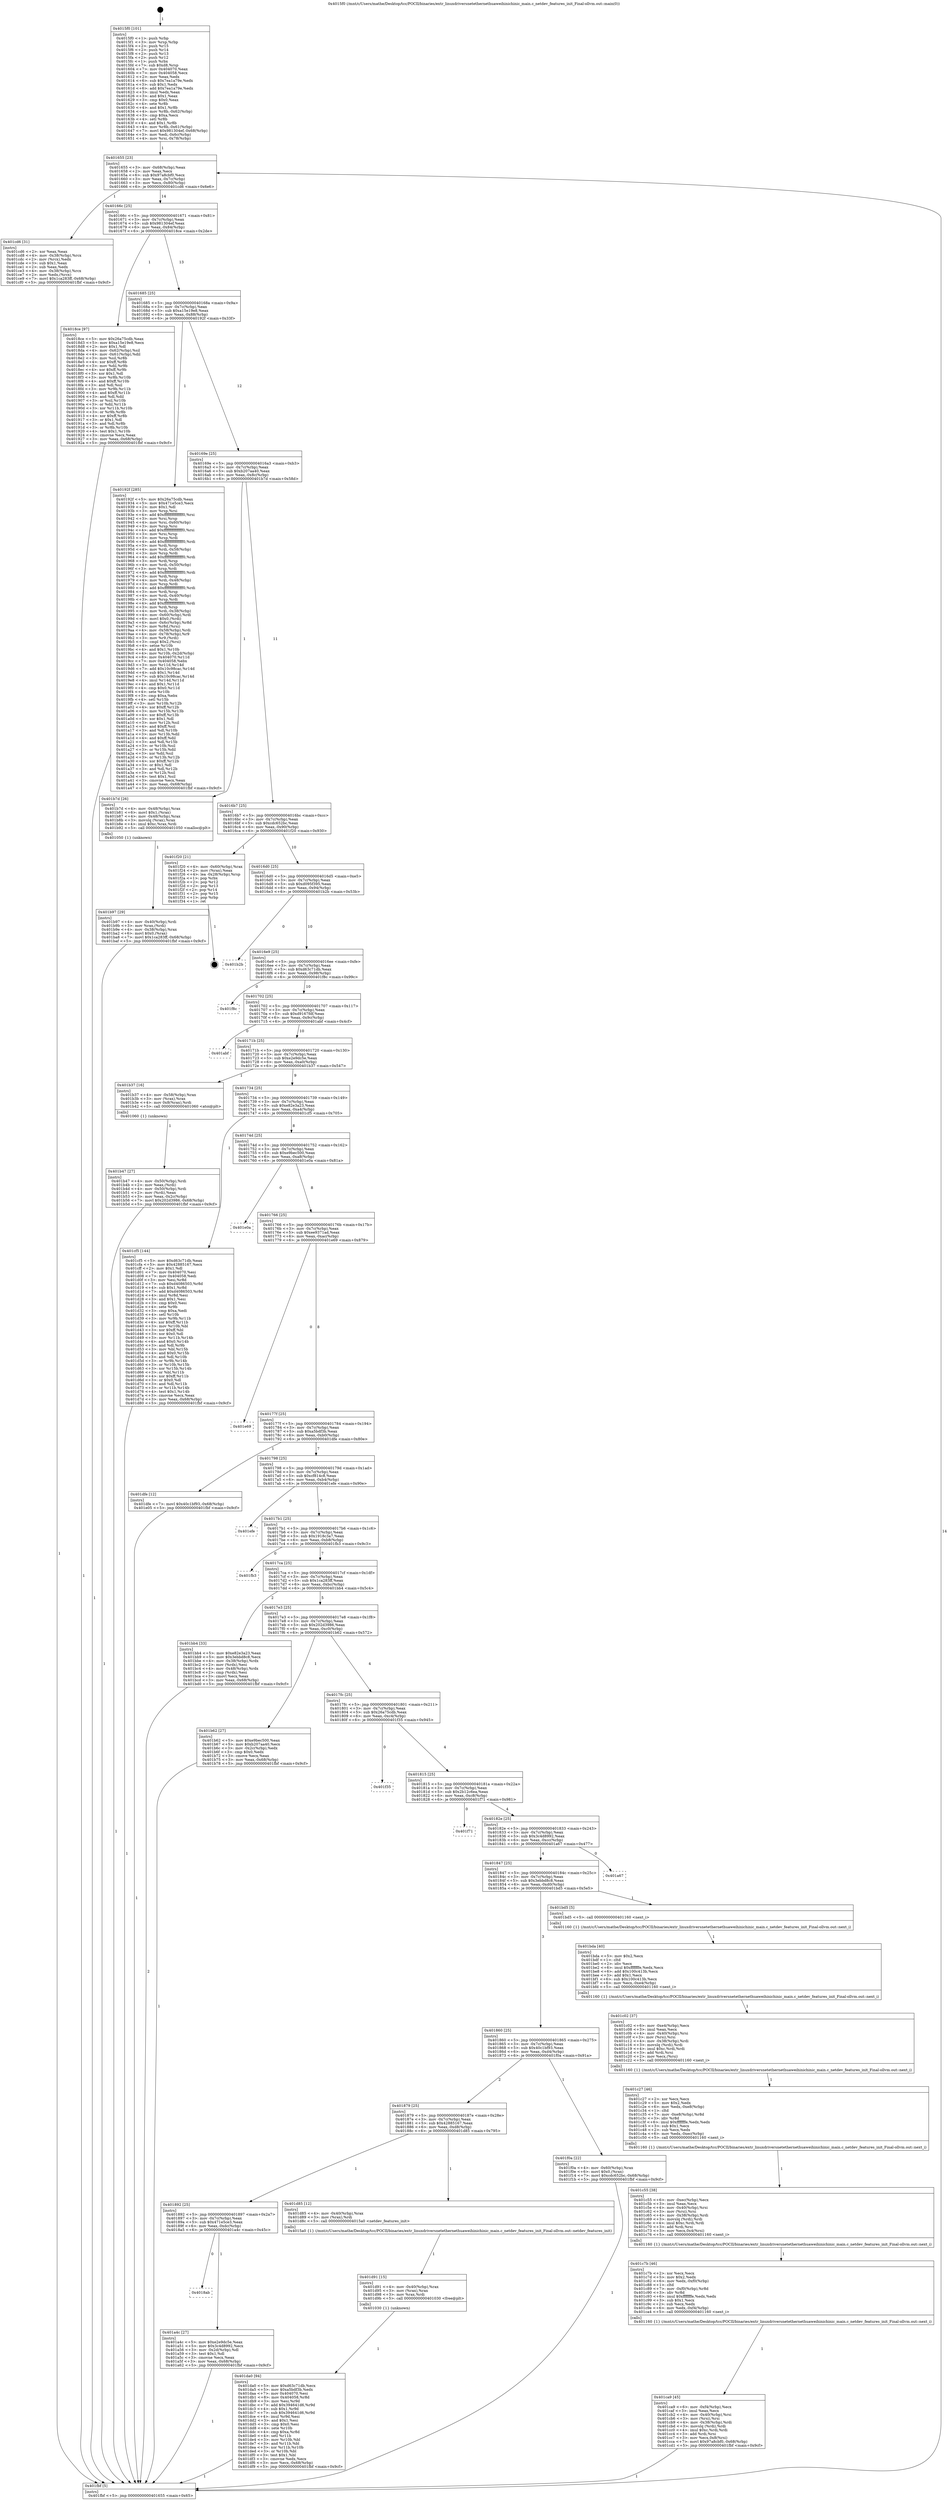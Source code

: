 digraph "0x4015f0" {
  label = "0x4015f0 (/mnt/c/Users/mathe/Desktop/tcc/POCII/binaries/extr_linuxdriversnetethernethuaweihinichinic_main.c_netdev_features_init_Final-ollvm.out::main(0))"
  labelloc = "t"
  node[shape=record]

  Entry [label="",width=0.3,height=0.3,shape=circle,fillcolor=black,style=filled]
  "0x401655" [label="{
     0x401655 [23]\l
     | [instrs]\l
     &nbsp;&nbsp;0x401655 \<+3\>: mov -0x68(%rbp),%eax\l
     &nbsp;&nbsp;0x401658 \<+2\>: mov %eax,%ecx\l
     &nbsp;&nbsp;0x40165a \<+6\>: sub $0x97a8cbf0,%ecx\l
     &nbsp;&nbsp;0x401660 \<+3\>: mov %eax,-0x7c(%rbp)\l
     &nbsp;&nbsp;0x401663 \<+3\>: mov %ecx,-0x80(%rbp)\l
     &nbsp;&nbsp;0x401666 \<+6\>: je 0000000000401cd6 \<main+0x6e6\>\l
  }"]
  "0x401cd6" [label="{
     0x401cd6 [31]\l
     | [instrs]\l
     &nbsp;&nbsp;0x401cd6 \<+2\>: xor %eax,%eax\l
     &nbsp;&nbsp;0x401cd8 \<+4\>: mov -0x38(%rbp),%rcx\l
     &nbsp;&nbsp;0x401cdc \<+2\>: mov (%rcx),%edx\l
     &nbsp;&nbsp;0x401cde \<+3\>: sub $0x1,%eax\l
     &nbsp;&nbsp;0x401ce1 \<+2\>: sub %eax,%edx\l
     &nbsp;&nbsp;0x401ce3 \<+4\>: mov -0x38(%rbp),%rcx\l
     &nbsp;&nbsp;0x401ce7 \<+2\>: mov %edx,(%rcx)\l
     &nbsp;&nbsp;0x401ce9 \<+7\>: movl $0x1ca283ff,-0x68(%rbp)\l
     &nbsp;&nbsp;0x401cf0 \<+5\>: jmp 0000000000401fbf \<main+0x9cf\>\l
  }"]
  "0x40166c" [label="{
     0x40166c [25]\l
     | [instrs]\l
     &nbsp;&nbsp;0x40166c \<+5\>: jmp 0000000000401671 \<main+0x81\>\l
     &nbsp;&nbsp;0x401671 \<+3\>: mov -0x7c(%rbp),%eax\l
     &nbsp;&nbsp;0x401674 \<+5\>: sub $0x981304ef,%eax\l
     &nbsp;&nbsp;0x401679 \<+6\>: mov %eax,-0x84(%rbp)\l
     &nbsp;&nbsp;0x40167f \<+6\>: je 00000000004018ce \<main+0x2de\>\l
  }"]
  Exit [label="",width=0.3,height=0.3,shape=circle,fillcolor=black,style=filled,peripheries=2]
  "0x4018ce" [label="{
     0x4018ce [97]\l
     | [instrs]\l
     &nbsp;&nbsp;0x4018ce \<+5\>: mov $0x26a75cdb,%eax\l
     &nbsp;&nbsp;0x4018d3 \<+5\>: mov $0xa15e19e8,%ecx\l
     &nbsp;&nbsp;0x4018d8 \<+2\>: mov $0x1,%dl\l
     &nbsp;&nbsp;0x4018da \<+4\>: mov -0x62(%rbp),%sil\l
     &nbsp;&nbsp;0x4018de \<+4\>: mov -0x61(%rbp),%dil\l
     &nbsp;&nbsp;0x4018e2 \<+3\>: mov %sil,%r8b\l
     &nbsp;&nbsp;0x4018e5 \<+4\>: xor $0xff,%r8b\l
     &nbsp;&nbsp;0x4018e9 \<+3\>: mov %dil,%r9b\l
     &nbsp;&nbsp;0x4018ec \<+4\>: xor $0xff,%r9b\l
     &nbsp;&nbsp;0x4018f0 \<+3\>: xor $0x1,%dl\l
     &nbsp;&nbsp;0x4018f3 \<+3\>: mov %r8b,%r10b\l
     &nbsp;&nbsp;0x4018f6 \<+4\>: and $0xff,%r10b\l
     &nbsp;&nbsp;0x4018fa \<+3\>: and %dl,%sil\l
     &nbsp;&nbsp;0x4018fd \<+3\>: mov %r9b,%r11b\l
     &nbsp;&nbsp;0x401900 \<+4\>: and $0xff,%r11b\l
     &nbsp;&nbsp;0x401904 \<+3\>: and %dl,%dil\l
     &nbsp;&nbsp;0x401907 \<+3\>: or %sil,%r10b\l
     &nbsp;&nbsp;0x40190a \<+3\>: or %dil,%r11b\l
     &nbsp;&nbsp;0x40190d \<+3\>: xor %r11b,%r10b\l
     &nbsp;&nbsp;0x401910 \<+3\>: or %r9b,%r8b\l
     &nbsp;&nbsp;0x401913 \<+4\>: xor $0xff,%r8b\l
     &nbsp;&nbsp;0x401917 \<+3\>: or $0x1,%dl\l
     &nbsp;&nbsp;0x40191a \<+3\>: and %dl,%r8b\l
     &nbsp;&nbsp;0x40191d \<+3\>: or %r8b,%r10b\l
     &nbsp;&nbsp;0x401920 \<+4\>: test $0x1,%r10b\l
     &nbsp;&nbsp;0x401924 \<+3\>: cmovne %ecx,%eax\l
     &nbsp;&nbsp;0x401927 \<+3\>: mov %eax,-0x68(%rbp)\l
     &nbsp;&nbsp;0x40192a \<+5\>: jmp 0000000000401fbf \<main+0x9cf\>\l
  }"]
  "0x401685" [label="{
     0x401685 [25]\l
     | [instrs]\l
     &nbsp;&nbsp;0x401685 \<+5\>: jmp 000000000040168a \<main+0x9a\>\l
     &nbsp;&nbsp;0x40168a \<+3\>: mov -0x7c(%rbp),%eax\l
     &nbsp;&nbsp;0x40168d \<+5\>: sub $0xa15e19e8,%eax\l
     &nbsp;&nbsp;0x401692 \<+6\>: mov %eax,-0x88(%rbp)\l
     &nbsp;&nbsp;0x401698 \<+6\>: je 000000000040192f \<main+0x33f\>\l
  }"]
  "0x401fbf" [label="{
     0x401fbf [5]\l
     | [instrs]\l
     &nbsp;&nbsp;0x401fbf \<+5\>: jmp 0000000000401655 \<main+0x65\>\l
  }"]
  "0x4015f0" [label="{
     0x4015f0 [101]\l
     | [instrs]\l
     &nbsp;&nbsp;0x4015f0 \<+1\>: push %rbp\l
     &nbsp;&nbsp;0x4015f1 \<+3\>: mov %rsp,%rbp\l
     &nbsp;&nbsp;0x4015f4 \<+2\>: push %r15\l
     &nbsp;&nbsp;0x4015f6 \<+2\>: push %r14\l
     &nbsp;&nbsp;0x4015f8 \<+2\>: push %r13\l
     &nbsp;&nbsp;0x4015fa \<+2\>: push %r12\l
     &nbsp;&nbsp;0x4015fc \<+1\>: push %rbx\l
     &nbsp;&nbsp;0x4015fd \<+7\>: sub $0xd8,%rsp\l
     &nbsp;&nbsp;0x401604 \<+7\>: mov 0x404070,%eax\l
     &nbsp;&nbsp;0x40160b \<+7\>: mov 0x404058,%ecx\l
     &nbsp;&nbsp;0x401612 \<+2\>: mov %eax,%edx\l
     &nbsp;&nbsp;0x401614 \<+6\>: sub $0x7ea1a79e,%edx\l
     &nbsp;&nbsp;0x40161a \<+3\>: sub $0x1,%edx\l
     &nbsp;&nbsp;0x40161d \<+6\>: add $0x7ea1a79e,%edx\l
     &nbsp;&nbsp;0x401623 \<+3\>: imul %edx,%eax\l
     &nbsp;&nbsp;0x401626 \<+3\>: and $0x1,%eax\l
     &nbsp;&nbsp;0x401629 \<+3\>: cmp $0x0,%eax\l
     &nbsp;&nbsp;0x40162c \<+4\>: sete %r8b\l
     &nbsp;&nbsp;0x401630 \<+4\>: and $0x1,%r8b\l
     &nbsp;&nbsp;0x401634 \<+4\>: mov %r8b,-0x62(%rbp)\l
     &nbsp;&nbsp;0x401638 \<+3\>: cmp $0xa,%ecx\l
     &nbsp;&nbsp;0x40163b \<+4\>: setl %r8b\l
     &nbsp;&nbsp;0x40163f \<+4\>: and $0x1,%r8b\l
     &nbsp;&nbsp;0x401643 \<+4\>: mov %r8b,-0x61(%rbp)\l
     &nbsp;&nbsp;0x401647 \<+7\>: movl $0x981304ef,-0x68(%rbp)\l
     &nbsp;&nbsp;0x40164e \<+3\>: mov %edi,-0x6c(%rbp)\l
     &nbsp;&nbsp;0x401651 \<+4\>: mov %rsi,-0x78(%rbp)\l
  }"]
  "0x401da0" [label="{
     0x401da0 [94]\l
     | [instrs]\l
     &nbsp;&nbsp;0x401da0 \<+5\>: mov $0xd63c71db,%ecx\l
     &nbsp;&nbsp;0x401da5 \<+5\>: mov $0xa5bdf3b,%edx\l
     &nbsp;&nbsp;0x401daa \<+7\>: mov 0x404070,%esi\l
     &nbsp;&nbsp;0x401db1 \<+8\>: mov 0x404058,%r8d\l
     &nbsp;&nbsp;0x401db9 \<+3\>: mov %esi,%r9d\l
     &nbsp;&nbsp;0x401dbc \<+7\>: add $0x394641d6,%r9d\l
     &nbsp;&nbsp;0x401dc3 \<+4\>: sub $0x1,%r9d\l
     &nbsp;&nbsp;0x401dc7 \<+7\>: sub $0x394641d6,%r9d\l
     &nbsp;&nbsp;0x401dce \<+4\>: imul %r9d,%esi\l
     &nbsp;&nbsp;0x401dd2 \<+3\>: and $0x1,%esi\l
     &nbsp;&nbsp;0x401dd5 \<+3\>: cmp $0x0,%esi\l
     &nbsp;&nbsp;0x401dd8 \<+4\>: sete %r10b\l
     &nbsp;&nbsp;0x401ddc \<+4\>: cmp $0xa,%r8d\l
     &nbsp;&nbsp;0x401de0 \<+4\>: setl %r11b\l
     &nbsp;&nbsp;0x401de4 \<+3\>: mov %r10b,%bl\l
     &nbsp;&nbsp;0x401de7 \<+3\>: and %r11b,%bl\l
     &nbsp;&nbsp;0x401dea \<+3\>: xor %r11b,%r10b\l
     &nbsp;&nbsp;0x401ded \<+3\>: or %r10b,%bl\l
     &nbsp;&nbsp;0x401df0 \<+3\>: test $0x1,%bl\l
     &nbsp;&nbsp;0x401df3 \<+3\>: cmovne %edx,%ecx\l
     &nbsp;&nbsp;0x401df6 \<+3\>: mov %ecx,-0x68(%rbp)\l
     &nbsp;&nbsp;0x401df9 \<+5\>: jmp 0000000000401fbf \<main+0x9cf\>\l
  }"]
  "0x40192f" [label="{
     0x40192f [285]\l
     | [instrs]\l
     &nbsp;&nbsp;0x40192f \<+5\>: mov $0x26a75cdb,%eax\l
     &nbsp;&nbsp;0x401934 \<+5\>: mov $0x471e5ce3,%ecx\l
     &nbsp;&nbsp;0x401939 \<+2\>: mov $0x1,%dl\l
     &nbsp;&nbsp;0x40193b \<+3\>: mov %rsp,%rsi\l
     &nbsp;&nbsp;0x40193e \<+4\>: add $0xfffffffffffffff0,%rsi\l
     &nbsp;&nbsp;0x401942 \<+3\>: mov %rsi,%rsp\l
     &nbsp;&nbsp;0x401945 \<+4\>: mov %rsi,-0x60(%rbp)\l
     &nbsp;&nbsp;0x401949 \<+3\>: mov %rsp,%rsi\l
     &nbsp;&nbsp;0x40194c \<+4\>: add $0xfffffffffffffff0,%rsi\l
     &nbsp;&nbsp;0x401950 \<+3\>: mov %rsi,%rsp\l
     &nbsp;&nbsp;0x401953 \<+3\>: mov %rsp,%rdi\l
     &nbsp;&nbsp;0x401956 \<+4\>: add $0xfffffffffffffff0,%rdi\l
     &nbsp;&nbsp;0x40195a \<+3\>: mov %rdi,%rsp\l
     &nbsp;&nbsp;0x40195d \<+4\>: mov %rdi,-0x58(%rbp)\l
     &nbsp;&nbsp;0x401961 \<+3\>: mov %rsp,%rdi\l
     &nbsp;&nbsp;0x401964 \<+4\>: add $0xfffffffffffffff0,%rdi\l
     &nbsp;&nbsp;0x401968 \<+3\>: mov %rdi,%rsp\l
     &nbsp;&nbsp;0x40196b \<+4\>: mov %rdi,-0x50(%rbp)\l
     &nbsp;&nbsp;0x40196f \<+3\>: mov %rsp,%rdi\l
     &nbsp;&nbsp;0x401972 \<+4\>: add $0xfffffffffffffff0,%rdi\l
     &nbsp;&nbsp;0x401976 \<+3\>: mov %rdi,%rsp\l
     &nbsp;&nbsp;0x401979 \<+4\>: mov %rdi,-0x48(%rbp)\l
     &nbsp;&nbsp;0x40197d \<+3\>: mov %rsp,%rdi\l
     &nbsp;&nbsp;0x401980 \<+4\>: add $0xfffffffffffffff0,%rdi\l
     &nbsp;&nbsp;0x401984 \<+3\>: mov %rdi,%rsp\l
     &nbsp;&nbsp;0x401987 \<+4\>: mov %rdi,-0x40(%rbp)\l
     &nbsp;&nbsp;0x40198b \<+3\>: mov %rsp,%rdi\l
     &nbsp;&nbsp;0x40198e \<+4\>: add $0xfffffffffffffff0,%rdi\l
     &nbsp;&nbsp;0x401992 \<+3\>: mov %rdi,%rsp\l
     &nbsp;&nbsp;0x401995 \<+4\>: mov %rdi,-0x38(%rbp)\l
     &nbsp;&nbsp;0x401999 \<+4\>: mov -0x60(%rbp),%rdi\l
     &nbsp;&nbsp;0x40199d \<+6\>: movl $0x0,(%rdi)\l
     &nbsp;&nbsp;0x4019a3 \<+4\>: mov -0x6c(%rbp),%r8d\l
     &nbsp;&nbsp;0x4019a7 \<+3\>: mov %r8d,(%rsi)\l
     &nbsp;&nbsp;0x4019aa \<+4\>: mov -0x58(%rbp),%rdi\l
     &nbsp;&nbsp;0x4019ae \<+4\>: mov -0x78(%rbp),%r9\l
     &nbsp;&nbsp;0x4019b2 \<+3\>: mov %r9,(%rdi)\l
     &nbsp;&nbsp;0x4019b5 \<+3\>: cmpl $0x2,(%rsi)\l
     &nbsp;&nbsp;0x4019b8 \<+4\>: setne %r10b\l
     &nbsp;&nbsp;0x4019bc \<+4\>: and $0x1,%r10b\l
     &nbsp;&nbsp;0x4019c0 \<+4\>: mov %r10b,-0x2d(%rbp)\l
     &nbsp;&nbsp;0x4019c4 \<+8\>: mov 0x404070,%r11d\l
     &nbsp;&nbsp;0x4019cc \<+7\>: mov 0x404058,%ebx\l
     &nbsp;&nbsp;0x4019d3 \<+3\>: mov %r11d,%r14d\l
     &nbsp;&nbsp;0x4019d6 \<+7\>: add $0x10c98cac,%r14d\l
     &nbsp;&nbsp;0x4019dd \<+4\>: sub $0x1,%r14d\l
     &nbsp;&nbsp;0x4019e1 \<+7\>: sub $0x10c98cac,%r14d\l
     &nbsp;&nbsp;0x4019e8 \<+4\>: imul %r14d,%r11d\l
     &nbsp;&nbsp;0x4019ec \<+4\>: and $0x1,%r11d\l
     &nbsp;&nbsp;0x4019f0 \<+4\>: cmp $0x0,%r11d\l
     &nbsp;&nbsp;0x4019f4 \<+4\>: sete %r10b\l
     &nbsp;&nbsp;0x4019f8 \<+3\>: cmp $0xa,%ebx\l
     &nbsp;&nbsp;0x4019fb \<+4\>: setl %r15b\l
     &nbsp;&nbsp;0x4019ff \<+3\>: mov %r10b,%r12b\l
     &nbsp;&nbsp;0x401a02 \<+4\>: xor $0xff,%r12b\l
     &nbsp;&nbsp;0x401a06 \<+3\>: mov %r15b,%r13b\l
     &nbsp;&nbsp;0x401a09 \<+4\>: xor $0xff,%r13b\l
     &nbsp;&nbsp;0x401a0d \<+3\>: xor $0x1,%dl\l
     &nbsp;&nbsp;0x401a10 \<+3\>: mov %r12b,%sil\l
     &nbsp;&nbsp;0x401a13 \<+4\>: and $0xff,%sil\l
     &nbsp;&nbsp;0x401a17 \<+3\>: and %dl,%r10b\l
     &nbsp;&nbsp;0x401a1a \<+3\>: mov %r13b,%dil\l
     &nbsp;&nbsp;0x401a1d \<+4\>: and $0xff,%dil\l
     &nbsp;&nbsp;0x401a21 \<+3\>: and %dl,%r15b\l
     &nbsp;&nbsp;0x401a24 \<+3\>: or %r10b,%sil\l
     &nbsp;&nbsp;0x401a27 \<+3\>: or %r15b,%dil\l
     &nbsp;&nbsp;0x401a2a \<+3\>: xor %dil,%sil\l
     &nbsp;&nbsp;0x401a2d \<+3\>: or %r13b,%r12b\l
     &nbsp;&nbsp;0x401a30 \<+4\>: xor $0xff,%r12b\l
     &nbsp;&nbsp;0x401a34 \<+3\>: or $0x1,%dl\l
     &nbsp;&nbsp;0x401a37 \<+3\>: and %dl,%r12b\l
     &nbsp;&nbsp;0x401a3a \<+3\>: or %r12b,%sil\l
     &nbsp;&nbsp;0x401a3d \<+4\>: test $0x1,%sil\l
     &nbsp;&nbsp;0x401a41 \<+3\>: cmovne %ecx,%eax\l
     &nbsp;&nbsp;0x401a44 \<+3\>: mov %eax,-0x68(%rbp)\l
     &nbsp;&nbsp;0x401a47 \<+5\>: jmp 0000000000401fbf \<main+0x9cf\>\l
  }"]
  "0x40169e" [label="{
     0x40169e [25]\l
     | [instrs]\l
     &nbsp;&nbsp;0x40169e \<+5\>: jmp 00000000004016a3 \<main+0xb3\>\l
     &nbsp;&nbsp;0x4016a3 \<+3\>: mov -0x7c(%rbp),%eax\l
     &nbsp;&nbsp;0x4016a6 \<+5\>: sub $0xb207aa40,%eax\l
     &nbsp;&nbsp;0x4016ab \<+6\>: mov %eax,-0x8c(%rbp)\l
     &nbsp;&nbsp;0x4016b1 \<+6\>: je 0000000000401b7d \<main+0x58d\>\l
  }"]
  "0x401d91" [label="{
     0x401d91 [15]\l
     | [instrs]\l
     &nbsp;&nbsp;0x401d91 \<+4\>: mov -0x40(%rbp),%rax\l
     &nbsp;&nbsp;0x401d95 \<+3\>: mov (%rax),%rax\l
     &nbsp;&nbsp;0x401d98 \<+3\>: mov %rax,%rdi\l
     &nbsp;&nbsp;0x401d9b \<+5\>: call 0000000000401030 \<free@plt\>\l
     | [calls]\l
     &nbsp;&nbsp;0x401030 \{1\} (unknown)\l
  }"]
  "0x401ca9" [label="{
     0x401ca9 [45]\l
     | [instrs]\l
     &nbsp;&nbsp;0x401ca9 \<+6\>: mov -0xf4(%rbp),%ecx\l
     &nbsp;&nbsp;0x401caf \<+3\>: imul %eax,%ecx\l
     &nbsp;&nbsp;0x401cb2 \<+4\>: mov -0x40(%rbp),%rsi\l
     &nbsp;&nbsp;0x401cb6 \<+3\>: mov (%rsi),%rsi\l
     &nbsp;&nbsp;0x401cb9 \<+4\>: mov -0x38(%rbp),%rdi\l
     &nbsp;&nbsp;0x401cbd \<+3\>: movslq (%rdi),%rdi\l
     &nbsp;&nbsp;0x401cc0 \<+4\>: imul $0xc,%rdi,%rdi\l
     &nbsp;&nbsp;0x401cc4 \<+3\>: add %rdi,%rsi\l
     &nbsp;&nbsp;0x401cc7 \<+3\>: mov %ecx,0x8(%rsi)\l
     &nbsp;&nbsp;0x401cca \<+7\>: movl $0x97a8cbf0,-0x68(%rbp)\l
     &nbsp;&nbsp;0x401cd1 \<+5\>: jmp 0000000000401fbf \<main+0x9cf\>\l
  }"]
  "0x401b7d" [label="{
     0x401b7d [26]\l
     | [instrs]\l
     &nbsp;&nbsp;0x401b7d \<+4\>: mov -0x48(%rbp),%rax\l
     &nbsp;&nbsp;0x401b81 \<+6\>: movl $0x1,(%rax)\l
     &nbsp;&nbsp;0x401b87 \<+4\>: mov -0x48(%rbp),%rax\l
     &nbsp;&nbsp;0x401b8b \<+3\>: movslq (%rax),%rax\l
     &nbsp;&nbsp;0x401b8e \<+4\>: imul $0xc,%rax,%rdi\l
     &nbsp;&nbsp;0x401b92 \<+5\>: call 0000000000401050 \<malloc@plt\>\l
     | [calls]\l
     &nbsp;&nbsp;0x401050 \{1\} (unknown)\l
  }"]
  "0x4016b7" [label="{
     0x4016b7 [25]\l
     | [instrs]\l
     &nbsp;&nbsp;0x4016b7 \<+5\>: jmp 00000000004016bc \<main+0xcc\>\l
     &nbsp;&nbsp;0x4016bc \<+3\>: mov -0x7c(%rbp),%eax\l
     &nbsp;&nbsp;0x4016bf \<+5\>: sub $0xcdc652bc,%eax\l
     &nbsp;&nbsp;0x4016c4 \<+6\>: mov %eax,-0x90(%rbp)\l
     &nbsp;&nbsp;0x4016ca \<+6\>: je 0000000000401f20 \<main+0x930\>\l
  }"]
  "0x401c7b" [label="{
     0x401c7b [46]\l
     | [instrs]\l
     &nbsp;&nbsp;0x401c7b \<+2\>: xor %ecx,%ecx\l
     &nbsp;&nbsp;0x401c7d \<+5\>: mov $0x2,%edx\l
     &nbsp;&nbsp;0x401c82 \<+6\>: mov %edx,-0xf0(%rbp)\l
     &nbsp;&nbsp;0x401c88 \<+1\>: cltd\l
     &nbsp;&nbsp;0x401c89 \<+7\>: mov -0xf0(%rbp),%r8d\l
     &nbsp;&nbsp;0x401c90 \<+3\>: idiv %r8d\l
     &nbsp;&nbsp;0x401c93 \<+6\>: imul $0xfffffffe,%edx,%edx\l
     &nbsp;&nbsp;0x401c99 \<+3\>: sub $0x1,%ecx\l
     &nbsp;&nbsp;0x401c9c \<+2\>: sub %ecx,%edx\l
     &nbsp;&nbsp;0x401c9e \<+6\>: mov %edx,-0xf4(%rbp)\l
     &nbsp;&nbsp;0x401ca4 \<+5\>: call 0000000000401160 \<next_i\>\l
     | [calls]\l
     &nbsp;&nbsp;0x401160 \{1\} (/mnt/c/Users/mathe/Desktop/tcc/POCII/binaries/extr_linuxdriversnetethernethuaweihinichinic_main.c_netdev_features_init_Final-ollvm.out::next_i)\l
  }"]
  "0x401f20" [label="{
     0x401f20 [21]\l
     | [instrs]\l
     &nbsp;&nbsp;0x401f20 \<+4\>: mov -0x60(%rbp),%rax\l
     &nbsp;&nbsp;0x401f24 \<+2\>: mov (%rax),%eax\l
     &nbsp;&nbsp;0x401f26 \<+4\>: lea -0x28(%rbp),%rsp\l
     &nbsp;&nbsp;0x401f2a \<+1\>: pop %rbx\l
     &nbsp;&nbsp;0x401f2b \<+2\>: pop %r12\l
     &nbsp;&nbsp;0x401f2d \<+2\>: pop %r13\l
     &nbsp;&nbsp;0x401f2f \<+2\>: pop %r14\l
     &nbsp;&nbsp;0x401f31 \<+2\>: pop %r15\l
     &nbsp;&nbsp;0x401f33 \<+1\>: pop %rbp\l
     &nbsp;&nbsp;0x401f34 \<+1\>: ret\l
  }"]
  "0x4016d0" [label="{
     0x4016d0 [25]\l
     | [instrs]\l
     &nbsp;&nbsp;0x4016d0 \<+5\>: jmp 00000000004016d5 \<main+0xe5\>\l
     &nbsp;&nbsp;0x4016d5 \<+3\>: mov -0x7c(%rbp),%eax\l
     &nbsp;&nbsp;0x4016d8 \<+5\>: sub $0xd095f395,%eax\l
     &nbsp;&nbsp;0x4016dd \<+6\>: mov %eax,-0x94(%rbp)\l
     &nbsp;&nbsp;0x4016e3 \<+6\>: je 0000000000401b2b \<main+0x53b\>\l
  }"]
  "0x401c55" [label="{
     0x401c55 [38]\l
     | [instrs]\l
     &nbsp;&nbsp;0x401c55 \<+6\>: mov -0xec(%rbp),%ecx\l
     &nbsp;&nbsp;0x401c5b \<+3\>: imul %eax,%ecx\l
     &nbsp;&nbsp;0x401c5e \<+4\>: mov -0x40(%rbp),%rsi\l
     &nbsp;&nbsp;0x401c62 \<+3\>: mov (%rsi),%rsi\l
     &nbsp;&nbsp;0x401c65 \<+4\>: mov -0x38(%rbp),%rdi\l
     &nbsp;&nbsp;0x401c69 \<+3\>: movslq (%rdi),%rdi\l
     &nbsp;&nbsp;0x401c6c \<+4\>: imul $0xc,%rdi,%rdi\l
     &nbsp;&nbsp;0x401c70 \<+3\>: add %rdi,%rsi\l
     &nbsp;&nbsp;0x401c73 \<+3\>: mov %ecx,0x4(%rsi)\l
     &nbsp;&nbsp;0x401c76 \<+5\>: call 0000000000401160 \<next_i\>\l
     | [calls]\l
     &nbsp;&nbsp;0x401160 \{1\} (/mnt/c/Users/mathe/Desktop/tcc/POCII/binaries/extr_linuxdriversnetethernethuaweihinichinic_main.c_netdev_features_init_Final-ollvm.out::next_i)\l
  }"]
  "0x401b2b" [label="{
     0x401b2b\l
  }", style=dashed]
  "0x4016e9" [label="{
     0x4016e9 [25]\l
     | [instrs]\l
     &nbsp;&nbsp;0x4016e9 \<+5\>: jmp 00000000004016ee \<main+0xfe\>\l
     &nbsp;&nbsp;0x4016ee \<+3\>: mov -0x7c(%rbp),%eax\l
     &nbsp;&nbsp;0x4016f1 \<+5\>: sub $0xd63c71db,%eax\l
     &nbsp;&nbsp;0x4016f6 \<+6\>: mov %eax,-0x98(%rbp)\l
     &nbsp;&nbsp;0x4016fc \<+6\>: je 0000000000401f8c \<main+0x99c\>\l
  }"]
  "0x401c27" [label="{
     0x401c27 [46]\l
     | [instrs]\l
     &nbsp;&nbsp;0x401c27 \<+2\>: xor %ecx,%ecx\l
     &nbsp;&nbsp;0x401c29 \<+5\>: mov $0x2,%edx\l
     &nbsp;&nbsp;0x401c2e \<+6\>: mov %edx,-0xe8(%rbp)\l
     &nbsp;&nbsp;0x401c34 \<+1\>: cltd\l
     &nbsp;&nbsp;0x401c35 \<+7\>: mov -0xe8(%rbp),%r8d\l
     &nbsp;&nbsp;0x401c3c \<+3\>: idiv %r8d\l
     &nbsp;&nbsp;0x401c3f \<+6\>: imul $0xfffffffe,%edx,%edx\l
     &nbsp;&nbsp;0x401c45 \<+3\>: sub $0x1,%ecx\l
     &nbsp;&nbsp;0x401c48 \<+2\>: sub %ecx,%edx\l
     &nbsp;&nbsp;0x401c4a \<+6\>: mov %edx,-0xec(%rbp)\l
     &nbsp;&nbsp;0x401c50 \<+5\>: call 0000000000401160 \<next_i\>\l
     | [calls]\l
     &nbsp;&nbsp;0x401160 \{1\} (/mnt/c/Users/mathe/Desktop/tcc/POCII/binaries/extr_linuxdriversnetethernethuaweihinichinic_main.c_netdev_features_init_Final-ollvm.out::next_i)\l
  }"]
  "0x401f8c" [label="{
     0x401f8c\l
  }", style=dashed]
  "0x401702" [label="{
     0x401702 [25]\l
     | [instrs]\l
     &nbsp;&nbsp;0x401702 \<+5\>: jmp 0000000000401707 \<main+0x117\>\l
     &nbsp;&nbsp;0x401707 \<+3\>: mov -0x7c(%rbp),%eax\l
     &nbsp;&nbsp;0x40170a \<+5\>: sub $0xd9167fdf,%eax\l
     &nbsp;&nbsp;0x40170f \<+6\>: mov %eax,-0x9c(%rbp)\l
     &nbsp;&nbsp;0x401715 \<+6\>: je 0000000000401abf \<main+0x4cf\>\l
  }"]
  "0x401c02" [label="{
     0x401c02 [37]\l
     | [instrs]\l
     &nbsp;&nbsp;0x401c02 \<+6\>: mov -0xe4(%rbp),%ecx\l
     &nbsp;&nbsp;0x401c08 \<+3\>: imul %eax,%ecx\l
     &nbsp;&nbsp;0x401c0b \<+4\>: mov -0x40(%rbp),%rsi\l
     &nbsp;&nbsp;0x401c0f \<+3\>: mov (%rsi),%rsi\l
     &nbsp;&nbsp;0x401c12 \<+4\>: mov -0x38(%rbp),%rdi\l
     &nbsp;&nbsp;0x401c16 \<+3\>: movslq (%rdi),%rdi\l
     &nbsp;&nbsp;0x401c19 \<+4\>: imul $0xc,%rdi,%rdi\l
     &nbsp;&nbsp;0x401c1d \<+3\>: add %rdi,%rsi\l
     &nbsp;&nbsp;0x401c20 \<+2\>: mov %ecx,(%rsi)\l
     &nbsp;&nbsp;0x401c22 \<+5\>: call 0000000000401160 \<next_i\>\l
     | [calls]\l
     &nbsp;&nbsp;0x401160 \{1\} (/mnt/c/Users/mathe/Desktop/tcc/POCII/binaries/extr_linuxdriversnetethernethuaweihinichinic_main.c_netdev_features_init_Final-ollvm.out::next_i)\l
  }"]
  "0x401abf" [label="{
     0x401abf\l
  }", style=dashed]
  "0x40171b" [label="{
     0x40171b [25]\l
     | [instrs]\l
     &nbsp;&nbsp;0x40171b \<+5\>: jmp 0000000000401720 \<main+0x130\>\l
     &nbsp;&nbsp;0x401720 \<+3\>: mov -0x7c(%rbp),%eax\l
     &nbsp;&nbsp;0x401723 \<+5\>: sub $0xe2e9dc5e,%eax\l
     &nbsp;&nbsp;0x401728 \<+6\>: mov %eax,-0xa0(%rbp)\l
     &nbsp;&nbsp;0x40172e \<+6\>: je 0000000000401b37 \<main+0x547\>\l
  }"]
  "0x401bda" [label="{
     0x401bda [40]\l
     | [instrs]\l
     &nbsp;&nbsp;0x401bda \<+5\>: mov $0x2,%ecx\l
     &nbsp;&nbsp;0x401bdf \<+1\>: cltd\l
     &nbsp;&nbsp;0x401be0 \<+2\>: idiv %ecx\l
     &nbsp;&nbsp;0x401be2 \<+6\>: imul $0xfffffffe,%edx,%ecx\l
     &nbsp;&nbsp;0x401be8 \<+6\>: add $0x100c413b,%ecx\l
     &nbsp;&nbsp;0x401bee \<+3\>: add $0x1,%ecx\l
     &nbsp;&nbsp;0x401bf1 \<+6\>: sub $0x100c413b,%ecx\l
     &nbsp;&nbsp;0x401bf7 \<+6\>: mov %ecx,-0xe4(%rbp)\l
     &nbsp;&nbsp;0x401bfd \<+5\>: call 0000000000401160 \<next_i\>\l
     | [calls]\l
     &nbsp;&nbsp;0x401160 \{1\} (/mnt/c/Users/mathe/Desktop/tcc/POCII/binaries/extr_linuxdriversnetethernethuaweihinichinic_main.c_netdev_features_init_Final-ollvm.out::next_i)\l
  }"]
  "0x401b37" [label="{
     0x401b37 [16]\l
     | [instrs]\l
     &nbsp;&nbsp;0x401b37 \<+4\>: mov -0x58(%rbp),%rax\l
     &nbsp;&nbsp;0x401b3b \<+3\>: mov (%rax),%rax\l
     &nbsp;&nbsp;0x401b3e \<+4\>: mov 0x8(%rax),%rdi\l
     &nbsp;&nbsp;0x401b42 \<+5\>: call 0000000000401060 \<atoi@plt\>\l
     | [calls]\l
     &nbsp;&nbsp;0x401060 \{1\} (unknown)\l
  }"]
  "0x401734" [label="{
     0x401734 [25]\l
     | [instrs]\l
     &nbsp;&nbsp;0x401734 \<+5\>: jmp 0000000000401739 \<main+0x149\>\l
     &nbsp;&nbsp;0x401739 \<+3\>: mov -0x7c(%rbp),%eax\l
     &nbsp;&nbsp;0x40173c \<+5\>: sub $0xe82e3a23,%eax\l
     &nbsp;&nbsp;0x401741 \<+6\>: mov %eax,-0xa4(%rbp)\l
     &nbsp;&nbsp;0x401747 \<+6\>: je 0000000000401cf5 \<main+0x705\>\l
  }"]
  "0x401b97" [label="{
     0x401b97 [29]\l
     | [instrs]\l
     &nbsp;&nbsp;0x401b97 \<+4\>: mov -0x40(%rbp),%rdi\l
     &nbsp;&nbsp;0x401b9b \<+3\>: mov %rax,(%rdi)\l
     &nbsp;&nbsp;0x401b9e \<+4\>: mov -0x38(%rbp),%rax\l
     &nbsp;&nbsp;0x401ba2 \<+6\>: movl $0x0,(%rax)\l
     &nbsp;&nbsp;0x401ba8 \<+7\>: movl $0x1ca283ff,-0x68(%rbp)\l
     &nbsp;&nbsp;0x401baf \<+5\>: jmp 0000000000401fbf \<main+0x9cf\>\l
  }"]
  "0x401cf5" [label="{
     0x401cf5 [144]\l
     | [instrs]\l
     &nbsp;&nbsp;0x401cf5 \<+5\>: mov $0xd63c71db,%eax\l
     &nbsp;&nbsp;0x401cfa \<+5\>: mov $0x42885167,%ecx\l
     &nbsp;&nbsp;0x401cff \<+2\>: mov $0x1,%dl\l
     &nbsp;&nbsp;0x401d01 \<+7\>: mov 0x404070,%esi\l
     &nbsp;&nbsp;0x401d08 \<+7\>: mov 0x404058,%edi\l
     &nbsp;&nbsp;0x401d0f \<+3\>: mov %esi,%r8d\l
     &nbsp;&nbsp;0x401d12 \<+7\>: sub $0xd4086503,%r8d\l
     &nbsp;&nbsp;0x401d19 \<+4\>: sub $0x1,%r8d\l
     &nbsp;&nbsp;0x401d1d \<+7\>: add $0xd4086503,%r8d\l
     &nbsp;&nbsp;0x401d24 \<+4\>: imul %r8d,%esi\l
     &nbsp;&nbsp;0x401d28 \<+3\>: and $0x1,%esi\l
     &nbsp;&nbsp;0x401d2b \<+3\>: cmp $0x0,%esi\l
     &nbsp;&nbsp;0x401d2e \<+4\>: sete %r9b\l
     &nbsp;&nbsp;0x401d32 \<+3\>: cmp $0xa,%edi\l
     &nbsp;&nbsp;0x401d35 \<+4\>: setl %r10b\l
     &nbsp;&nbsp;0x401d39 \<+3\>: mov %r9b,%r11b\l
     &nbsp;&nbsp;0x401d3c \<+4\>: xor $0xff,%r11b\l
     &nbsp;&nbsp;0x401d40 \<+3\>: mov %r10b,%bl\l
     &nbsp;&nbsp;0x401d43 \<+3\>: xor $0xff,%bl\l
     &nbsp;&nbsp;0x401d46 \<+3\>: xor $0x0,%dl\l
     &nbsp;&nbsp;0x401d49 \<+3\>: mov %r11b,%r14b\l
     &nbsp;&nbsp;0x401d4c \<+4\>: and $0x0,%r14b\l
     &nbsp;&nbsp;0x401d50 \<+3\>: and %dl,%r9b\l
     &nbsp;&nbsp;0x401d53 \<+3\>: mov %bl,%r15b\l
     &nbsp;&nbsp;0x401d56 \<+4\>: and $0x0,%r15b\l
     &nbsp;&nbsp;0x401d5a \<+3\>: and %dl,%r10b\l
     &nbsp;&nbsp;0x401d5d \<+3\>: or %r9b,%r14b\l
     &nbsp;&nbsp;0x401d60 \<+3\>: or %r10b,%r15b\l
     &nbsp;&nbsp;0x401d63 \<+3\>: xor %r15b,%r14b\l
     &nbsp;&nbsp;0x401d66 \<+3\>: or %bl,%r11b\l
     &nbsp;&nbsp;0x401d69 \<+4\>: xor $0xff,%r11b\l
     &nbsp;&nbsp;0x401d6d \<+3\>: or $0x0,%dl\l
     &nbsp;&nbsp;0x401d70 \<+3\>: and %dl,%r11b\l
     &nbsp;&nbsp;0x401d73 \<+3\>: or %r11b,%r14b\l
     &nbsp;&nbsp;0x401d76 \<+4\>: test $0x1,%r14b\l
     &nbsp;&nbsp;0x401d7a \<+3\>: cmovne %ecx,%eax\l
     &nbsp;&nbsp;0x401d7d \<+3\>: mov %eax,-0x68(%rbp)\l
     &nbsp;&nbsp;0x401d80 \<+5\>: jmp 0000000000401fbf \<main+0x9cf\>\l
  }"]
  "0x40174d" [label="{
     0x40174d [25]\l
     | [instrs]\l
     &nbsp;&nbsp;0x40174d \<+5\>: jmp 0000000000401752 \<main+0x162\>\l
     &nbsp;&nbsp;0x401752 \<+3\>: mov -0x7c(%rbp),%eax\l
     &nbsp;&nbsp;0x401755 \<+5\>: sub $0xe9bec500,%eax\l
     &nbsp;&nbsp;0x40175a \<+6\>: mov %eax,-0xa8(%rbp)\l
     &nbsp;&nbsp;0x401760 \<+6\>: je 0000000000401e0a \<main+0x81a\>\l
  }"]
  "0x401b47" [label="{
     0x401b47 [27]\l
     | [instrs]\l
     &nbsp;&nbsp;0x401b47 \<+4\>: mov -0x50(%rbp),%rdi\l
     &nbsp;&nbsp;0x401b4b \<+2\>: mov %eax,(%rdi)\l
     &nbsp;&nbsp;0x401b4d \<+4\>: mov -0x50(%rbp),%rdi\l
     &nbsp;&nbsp;0x401b51 \<+2\>: mov (%rdi),%eax\l
     &nbsp;&nbsp;0x401b53 \<+3\>: mov %eax,-0x2c(%rbp)\l
     &nbsp;&nbsp;0x401b56 \<+7\>: movl $0x202d3986,-0x68(%rbp)\l
     &nbsp;&nbsp;0x401b5d \<+5\>: jmp 0000000000401fbf \<main+0x9cf\>\l
  }"]
  "0x401e0a" [label="{
     0x401e0a\l
  }", style=dashed]
  "0x401766" [label="{
     0x401766 [25]\l
     | [instrs]\l
     &nbsp;&nbsp;0x401766 \<+5\>: jmp 000000000040176b \<main+0x17b\>\l
     &nbsp;&nbsp;0x40176b \<+3\>: mov -0x7c(%rbp),%eax\l
     &nbsp;&nbsp;0x40176e \<+5\>: sub $0xee9371ad,%eax\l
     &nbsp;&nbsp;0x401773 \<+6\>: mov %eax,-0xac(%rbp)\l
     &nbsp;&nbsp;0x401779 \<+6\>: je 0000000000401e69 \<main+0x879\>\l
  }"]
  "0x4018ab" [label="{
     0x4018ab\l
  }", style=dashed]
  "0x401e69" [label="{
     0x401e69\l
  }", style=dashed]
  "0x40177f" [label="{
     0x40177f [25]\l
     | [instrs]\l
     &nbsp;&nbsp;0x40177f \<+5\>: jmp 0000000000401784 \<main+0x194\>\l
     &nbsp;&nbsp;0x401784 \<+3\>: mov -0x7c(%rbp),%eax\l
     &nbsp;&nbsp;0x401787 \<+5\>: sub $0xa5bdf3b,%eax\l
     &nbsp;&nbsp;0x40178c \<+6\>: mov %eax,-0xb0(%rbp)\l
     &nbsp;&nbsp;0x401792 \<+6\>: je 0000000000401dfe \<main+0x80e\>\l
  }"]
  "0x401a4c" [label="{
     0x401a4c [27]\l
     | [instrs]\l
     &nbsp;&nbsp;0x401a4c \<+5\>: mov $0xe2e9dc5e,%eax\l
     &nbsp;&nbsp;0x401a51 \<+5\>: mov $0x3c4d8992,%ecx\l
     &nbsp;&nbsp;0x401a56 \<+3\>: mov -0x2d(%rbp),%dl\l
     &nbsp;&nbsp;0x401a59 \<+3\>: test $0x1,%dl\l
     &nbsp;&nbsp;0x401a5c \<+3\>: cmovne %ecx,%eax\l
     &nbsp;&nbsp;0x401a5f \<+3\>: mov %eax,-0x68(%rbp)\l
     &nbsp;&nbsp;0x401a62 \<+5\>: jmp 0000000000401fbf \<main+0x9cf\>\l
  }"]
  "0x401dfe" [label="{
     0x401dfe [12]\l
     | [instrs]\l
     &nbsp;&nbsp;0x401dfe \<+7\>: movl $0x40c1bf93,-0x68(%rbp)\l
     &nbsp;&nbsp;0x401e05 \<+5\>: jmp 0000000000401fbf \<main+0x9cf\>\l
  }"]
  "0x401798" [label="{
     0x401798 [25]\l
     | [instrs]\l
     &nbsp;&nbsp;0x401798 \<+5\>: jmp 000000000040179d \<main+0x1ad\>\l
     &nbsp;&nbsp;0x40179d \<+3\>: mov -0x7c(%rbp),%eax\l
     &nbsp;&nbsp;0x4017a0 \<+5\>: sub $0xcf814c8,%eax\l
     &nbsp;&nbsp;0x4017a5 \<+6\>: mov %eax,-0xb4(%rbp)\l
     &nbsp;&nbsp;0x4017ab \<+6\>: je 0000000000401efe \<main+0x90e\>\l
  }"]
  "0x401892" [label="{
     0x401892 [25]\l
     | [instrs]\l
     &nbsp;&nbsp;0x401892 \<+5\>: jmp 0000000000401897 \<main+0x2a7\>\l
     &nbsp;&nbsp;0x401897 \<+3\>: mov -0x7c(%rbp),%eax\l
     &nbsp;&nbsp;0x40189a \<+5\>: sub $0x471e5ce3,%eax\l
     &nbsp;&nbsp;0x40189f \<+6\>: mov %eax,-0xdc(%rbp)\l
     &nbsp;&nbsp;0x4018a5 \<+6\>: je 0000000000401a4c \<main+0x45c\>\l
  }"]
  "0x401efe" [label="{
     0x401efe\l
  }", style=dashed]
  "0x4017b1" [label="{
     0x4017b1 [25]\l
     | [instrs]\l
     &nbsp;&nbsp;0x4017b1 \<+5\>: jmp 00000000004017b6 \<main+0x1c6\>\l
     &nbsp;&nbsp;0x4017b6 \<+3\>: mov -0x7c(%rbp),%eax\l
     &nbsp;&nbsp;0x4017b9 \<+5\>: sub $0x1918c3a7,%eax\l
     &nbsp;&nbsp;0x4017be \<+6\>: mov %eax,-0xb8(%rbp)\l
     &nbsp;&nbsp;0x4017c4 \<+6\>: je 0000000000401fb3 \<main+0x9c3\>\l
  }"]
  "0x401d85" [label="{
     0x401d85 [12]\l
     | [instrs]\l
     &nbsp;&nbsp;0x401d85 \<+4\>: mov -0x40(%rbp),%rax\l
     &nbsp;&nbsp;0x401d89 \<+3\>: mov (%rax),%rdi\l
     &nbsp;&nbsp;0x401d8c \<+5\>: call 00000000004015a0 \<netdev_features_init\>\l
     | [calls]\l
     &nbsp;&nbsp;0x4015a0 \{1\} (/mnt/c/Users/mathe/Desktop/tcc/POCII/binaries/extr_linuxdriversnetethernethuaweihinichinic_main.c_netdev_features_init_Final-ollvm.out::netdev_features_init)\l
  }"]
  "0x401fb3" [label="{
     0x401fb3\l
  }", style=dashed]
  "0x4017ca" [label="{
     0x4017ca [25]\l
     | [instrs]\l
     &nbsp;&nbsp;0x4017ca \<+5\>: jmp 00000000004017cf \<main+0x1df\>\l
     &nbsp;&nbsp;0x4017cf \<+3\>: mov -0x7c(%rbp),%eax\l
     &nbsp;&nbsp;0x4017d2 \<+5\>: sub $0x1ca283ff,%eax\l
     &nbsp;&nbsp;0x4017d7 \<+6\>: mov %eax,-0xbc(%rbp)\l
     &nbsp;&nbsp;0x4017dd \<+6\>: je 0000000000401bb4 \<main+0x5c4\>\l
  }"]
  "0x401879" [label="{
     0x401879 [25]\l
     | [instrs]\l
     &nbsp;&nbsp;0x401879 \<+5\>: jmp 000000000040187e \<main+0x28e\>\l
     &nbsp;&nbsp;0x40187e \<+3\>: mov -0x7c(%rbp),%eax\l
     &nbsp;&nbsp;0x401881 \<+5\>: sub $0x42885167,%eax\l
     &nbsp;&nbsp;0x401886 \<+6\>: mov %eax,-0xd8(%rbp)\l
     &nbsp;&nbsp;0x40188c \<+6\>: je 0000000000401d85 \<main+0x795\>\l
  }"]
  "0x401bb4" [label="{
     0x401bb4 [33]\l
     | [instrs]\l
     &nbsp;&nbsp;0x401bb4 \<+5\>: mov $0xe82e3a23,%eax\l
     &nbsp;&nbsp;0x401bb9 \<+5\>: mov $0x3ebbd8c8,%ecx\l
     &nbsp;&nbsp;0x401bbe \<+4\>: mov -0x38(%rbp),%rdx\l
     &nbsp;&nbsp;0x401bc2 \<+2\>: mov (%rdx),%esi\l
     &nbsp;&nbsp;0x401bc4 \<+4\>: mov -0x48(%rbp),%rdx\l
     &nbsp;&nbsp;0x401bc8 \<+2\>: cmp (%rdx),%esi\l
     &nbsp;&nbsp;0x401bca \<+3\>: cmovl %ecx,%eax\l
     &nbsp;&nbsp;0x401bcd \<+3\>: mov %eax,-0x68(%rbp)\l
     &nbsp;&nbsp;0x401bd0 \<+5\>: jmp 0000000000401fbf \<main+0x9cf\>\l
  }"]
  "0x4017e3" [label="{
     0x4017e3 [25]\l
     | [instrs]\l
     &nbsp;&nbsp;0x4017e3 \<+5\>: jmp 00000000004017e8 \<main+0x1f8\>\l
     &nbsp;&nbsp;0x4017e8 \<+3\>: mov -0x7c(%rbp),%eax\l
     &nbsp;&nbsp;0x4017eb \<+5\>: sub $0x202d3986,%eax\l
     &nbsp;&nbsp;0x4017f0 \<+6\>: mov %eax,-0xc0(%rbp)\l
     &nbsp;&nbsp;0x4017f6 \<+6\>: je 0000000000401b62 \<main+0x572\>\l
  }"]
  "0x401f0a" [label="{
     0x401f0a [22]\l
     | [instrs]\l
     &nbsp;&nbsp;0x401f0a \<+4\>: mov -0x60(%rbp),%rax\l
     &nbsp;&nbsp;0x401f0e \<+6\>: movl $0x0,(%rax)\l
     &nbsp;&nbsp;0x401f14 \<+7\>: movl $0xcdc652bc,-0x68(%rbp)\l
     &nbsp;&nbsp;0x401f1b \<+5\>: jmp 0000000000401fbf \<main+0x9cf\>\l
  }"]
  "0x401b62" [label="{
     0x401b62 [27]\l
     | [instrs]\l
     &nbsp;&nbsp;0x401b62 \<+5\>: mov $0xe9bec500,%eax\l
     &nbsp;&nbsp;0x401b67 \<+5\>: mov $0xb207aa40,%ecx\l
     &nbsp;&nbsp;0x401b6c \<+3\>: mov -0x2c(%rbp),%edx\l
     &nbsp;&nbsp;0x401b6f \<+3\>: cmp $0x0,%edx\l
     &nbsp;&nbsp;0x401b72 \<+3\>: cmove %ecx,%eax\l
     &nbsp;&nbsp;0x401b75 \<+3\>: mov %eax,-0x68(%rbp)\l
     &nbsp;&nbsp;0x401b78 \<+5\>: jmp 0000000000401fbf \<main+0x9cf\>\l
  }"]
  "0x4017fc" [label="{
     0x4017fc [25]\l
     | [instrs]\l
     &nbsp;&nbsp;0x4017fc \<+5\>: jmp 0000000000401801 \<main+0x211\>\l
     &nbsp;&nbsp;0x401801 \<+3\>: mov -0x7c(%rbp),%eax\l
     &nbsp;&nbsp;0x401804 \<+5\>: sub $0x26a75cdb,%eax\l
     &nbsp;&nbsp;0x401809 \<+6\>: mov %eax,-0xc4(%rbp)\l
     &nbsp;&nbsp;0x40180f \<+6\>: je 0000000000401f35 \<main+0x945\>\l
  }"]
  "0x401860" [label="{
     0x401860 [25]\l
     | [instrs]\l
     &nbsp;&nbsp;0x401860 \<+5\>: jmp 0000000000401865 \<main+0x275\>\l
     &nbsp;&nbsp;0x401865 \<+3\>: mov -0x7c(%rbp),%eax\l
     &nbsp;&nbsp;0x401868 \<+5\>: sub $0x40c1bf93,%eax\l
     &nbsp;&nbsp;0x40186d \<+6\>: mov %eax,-0xd4(%rbp)\l
     &nbsp;&nbsp;0x401873 \<+6\>: je 0000000000401f0a \<main+0x91a\>\l
  }"]
  "0x401f35" [label="{
     0x401f35\l
  }", style=dashed]
  "0x401815" [label="{
     0x401815 [25]\l
     | [instrs]\l
     &nbsp;&nbsp;0x401815 \<+5\>: jmp 000000000040181a \<main+0x22a\>\l
     &nbsp;&nbsp;0x40181a \<+3\>: mov -0x7c(%rbp),%eax\l
     &nbsp;&nbsp;0x40181d \<+5\>: sub $0x2b12c6ea,%eax\l
     &nbsp;&nbsp;0x401822 \<+6\>: mov %eax,-0xc8(%rbp)\l
     &nbsp;&nbsp;0x401828 \<+6\>: je 0000000000401f71 \<main+0x981\>\l
  }"]
  "0x401bd5" [label="{
     0x401bd5 [5]\l
     | [instrs]\l
     &nbsp;&nbsp;0x401bd5 \<+5\>: call 0000000000401160 \<next_i\>\l
     | [calls]\l
     &nbsp;&nbsp;0x401160 \{1\} (/mnt/c/Users/mathe/Desktop/tcc/POCII/binaries/extr_linuxdriversnetethernethuaweihinichinic_main.c_netdev_features_init_Final-ollvm.out::next_i)\l
  }"]
  "0x401f71" [label="{
     0x401f71\l
  }", style=dashed]
  "0x40182e" [label="{
     0x40182e [25]\l
     | [instrs]\l
     &nbsp;&nbsp;0x40182e \<+5\>: jmp 0000000000401833 \<main+0x243\>\l
     &nbsp;&nbsp;0x401833 \<+3\>: mov -0x7c(%rbp),%eax\l
     &nbsp;&nbsp;0x401836 \<+5\>: sub $0x3c4d8992,%eax\l
     &nbsp;&nbsp;0x40183b \<+6\>: mov %eax,-0xcc(%rbp)\l
     &nbsp;&nbsp;0x401841 \<+6\>: je 0000000000401a67 \<main+0x477\>\l
  }"]
  "0x401847" [label="{
     0x401847 [25]\l
     | [instrs]\l
     &nbsp;&nbsp;0x401847 \<+5\>: jmp 000000000040184c \<main+0x25c\>\l
     &nbsp;&nbsp;0x40184c \<+3\>: mov -0x7c(%rbp),%eax\l
     &nbsp;&nbsp;0x40184f \<+5\>: sub $0x3ebbd8c8,%eax\l
     &nbsp;&nbsp;0x401854 \<+6\>: mov %eax,-0xd0(%rbp)\l
     &nbsp;&nbsp;0x40185a \<+6\>: je 0000000000401bd5 \<main+0x5e5\>\l
  }"]
  "0x401a67" [label="{
     0x401a67\l
  }", style=dashed]
  Entry -> "0x4015f0" [label=" 1"]
  "0x401655" -> "0x401cd6" [label=" 1"]
  "0x401655" -> "0x40166c" [label=" 14"]
  "0x401f20" -> Exit [label=" 1"]
  "0x40166c" -> "0x4018ce" [label=" 1"]
  "0x40166c" -> "0x401685" [label=" 13"]
  "0x4018ce" -> "0x401fbf" [label=" 1"]
  "0x4015f0" -> "0x401655" [label=" 1"]
  "0x401fbf" -> "0x401655" [label=" 14"]
  "0x401f0a" -> "0x401fbf" [label=" 1"]
  "0x401685" -> "0x40192f" [label=" 1"]
  "0x401685" -> "0x40169e" [label=" 12"]
  "0x401dfe" -> "0x401fbf" [label=" 1"]
  "0x40192f" -> "0x401fbf" [label=" 1"]
  "0x401da0" -> "0x401fbf" [label=" 1"]
  "0x40169e" -> "0x401b7d" [label=" 1"]
  "0x40169e" -> "0x4016b7" [label=" 11"]
  "0x401d91" -> "0x401da0" [label=" 1"]
  "0x4016b7" -> "0x401f20" [label=" 1"]
  "0x4016b7" -> "0x4016d0" [label=" 10"]
  "0x401d85" -> "0x401d91" [label=" 1"]
  "0x4016d0" -> "0x401b2b" [label=" 0"]
  "0x4016d0" -> "0x4016e9" [label=" 10"]
  "0x401cf5" -> "0x401fbf" [label=" 1"]
  "0x4016e9" -> "0x401f8c" [label=" 0"]
  "0x4016e9" -> "0x401702" [label=" 10"]
  "0x401cd6" -> "0x401fbf" [label=" 1"]
  "0x401702" -> "0x401abf" [label=" 0"]
  "0x401702" -> "0x40171b" [label=" 10"]
  "0x401ca9" -> "0x401fbf" [label=" 1"]
  "0x40171b" -> "0x401b37" [label=" 1"]
  "0x40171b" -> "0x401734" [label=" 9"]
  "0x401c7b" -> "0x401ca9" [label=" 1"]
  "0x401734" -> "0x401cf5" [label=" 1"]
  "0x401734" -> "0x40174d" [label=" 8"]
  "0x401c55" -> "0x401c7b" [label=" 1"]
  "0x40174d" -> "0x401e0a" [label=" 0"]
  "0x40174d" -> "0x401766" [label=" 8"]
  "0x401c27" -> "0x401c55" [label=" 1"]
  "0x401766" -> "0x401e69" [label=" 0"]
  "0x401766" -> "0x40177f" [label=" 8"]
  "0x401c02" -> "0x401c27" [label=" 1"]
  "0x40177f" -> "0x401dfe" [label=" 1"]
  "0x40177f" -> "0x401798" [label=" 7"]
  "0x401bda" -> "0x401c02" [label=" 1"]
  "0x401798" -> "0x401efe" [label=" 0"]
  "0x401798" -> "0x4017b1" [label=" 7"]
  "0x401bb4" -> "0x401fbf" [label=" 2"]
  "0x4017b1" -> "0x401fb3" [label=" 0"]
  "0x4017b1" -> "0x4017ca" [label=" 7"]
  "0x401b97" -> "0x401fbf" [label=" 1"]
  "0x4017ca" -> "0x401bb4" [label=" 2"]
  "0x4017ca" -> "0x4017e3" [label=" 5"]
  "0x401b62" -> "0x401fbf" [label=" 1"]
  "0x4017e3" -> "0x401b62" [label=" 1"]
  "0x4017e3" -> "0x4017fc" [label=" 4"]
  "0x401b47" -> "0x401fbf" [label=" 1"]
  "0x4017fc" -> "0x401f35" [label=" 0"]
  "0x4017fc" -> "0x401815" [label=" 4"]
  "0x401a4c" -> "0x401fbf" [label=" 1"]
  "0x401815" -> "0x401f71" [label=" 0"]
  "0x401815" -> "0x40182e" [label=" 4"]
  "0x401892" -> "0x4018ab" [label=" 0"]
  "0x40182e" -> "0x401a67" [label=" 0"]
  "0x40182e" -> "0x401847" [label=" 4"]
  "0x401892" -> "0x401a4c" [label=" 1"]
  "0x401847" -> "0x401bd5" [label=" 1"]
  "0x401847" -> "0x401860" [label=" 3"]
  "0x401b37" -> "0x401b47" [label=" 1"]
  "0x401860" -> "0x401f0a" [label=" 1"]
  "0x401860" -> "0x401879" [label=" 2"]
  "0x401b7d" -> "0x401b97" [label=" 1"]
  "0x401879" -> "0x401d85" [label=" 1"]
  "0x401879" -> "0x401892" [label=" 1"]
  "0x401bd5" -> "0x401bda" [label=" 1"]
}
